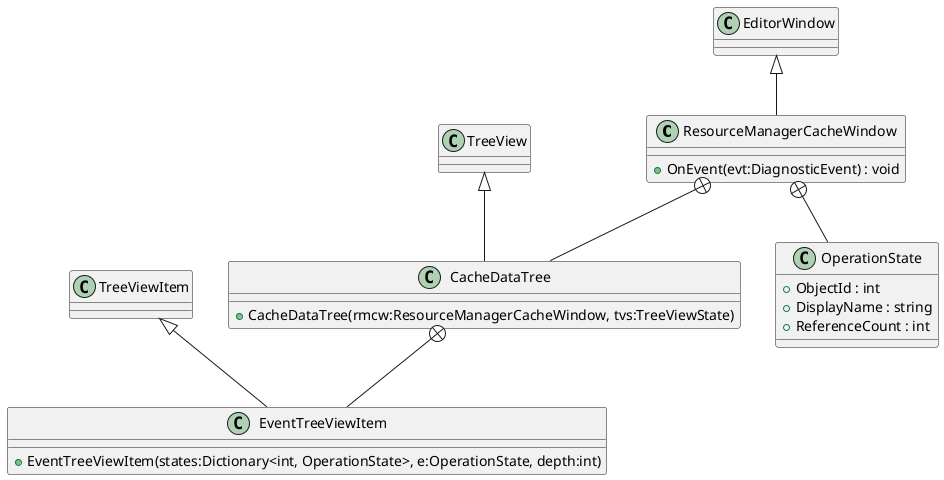 @startuml
class ResourceManagerCacheWindow {
    + OnEvent(evt:DiagnosticEvent) : void
}
class CacheDataTree {
    + CacheDataTree(rmcw:ResourceManagerCacheWindow, tvs:TreeViewState)
}
class OperationState {
    + ObjectId : int
    + DisplayName : string
    + ReferenceCount : int
}
class EventTreeViewItem {
    + EventTreeViewItem(states:Dictionary<int, OperationState>, e:OperationState, depth:int)
}
EditorWindow <|-- ResourceManagerCacheWindow
ResourceManagerCacheWindow +-- CacheDataTree
TreeView <|-- CacheDataTree
ResourceManagerCacheWindow +-- OperationState
CacheDataTree +-- EventTreeViewItem
TreeViewItem <|-- EventTreeViewItem
@enduml
